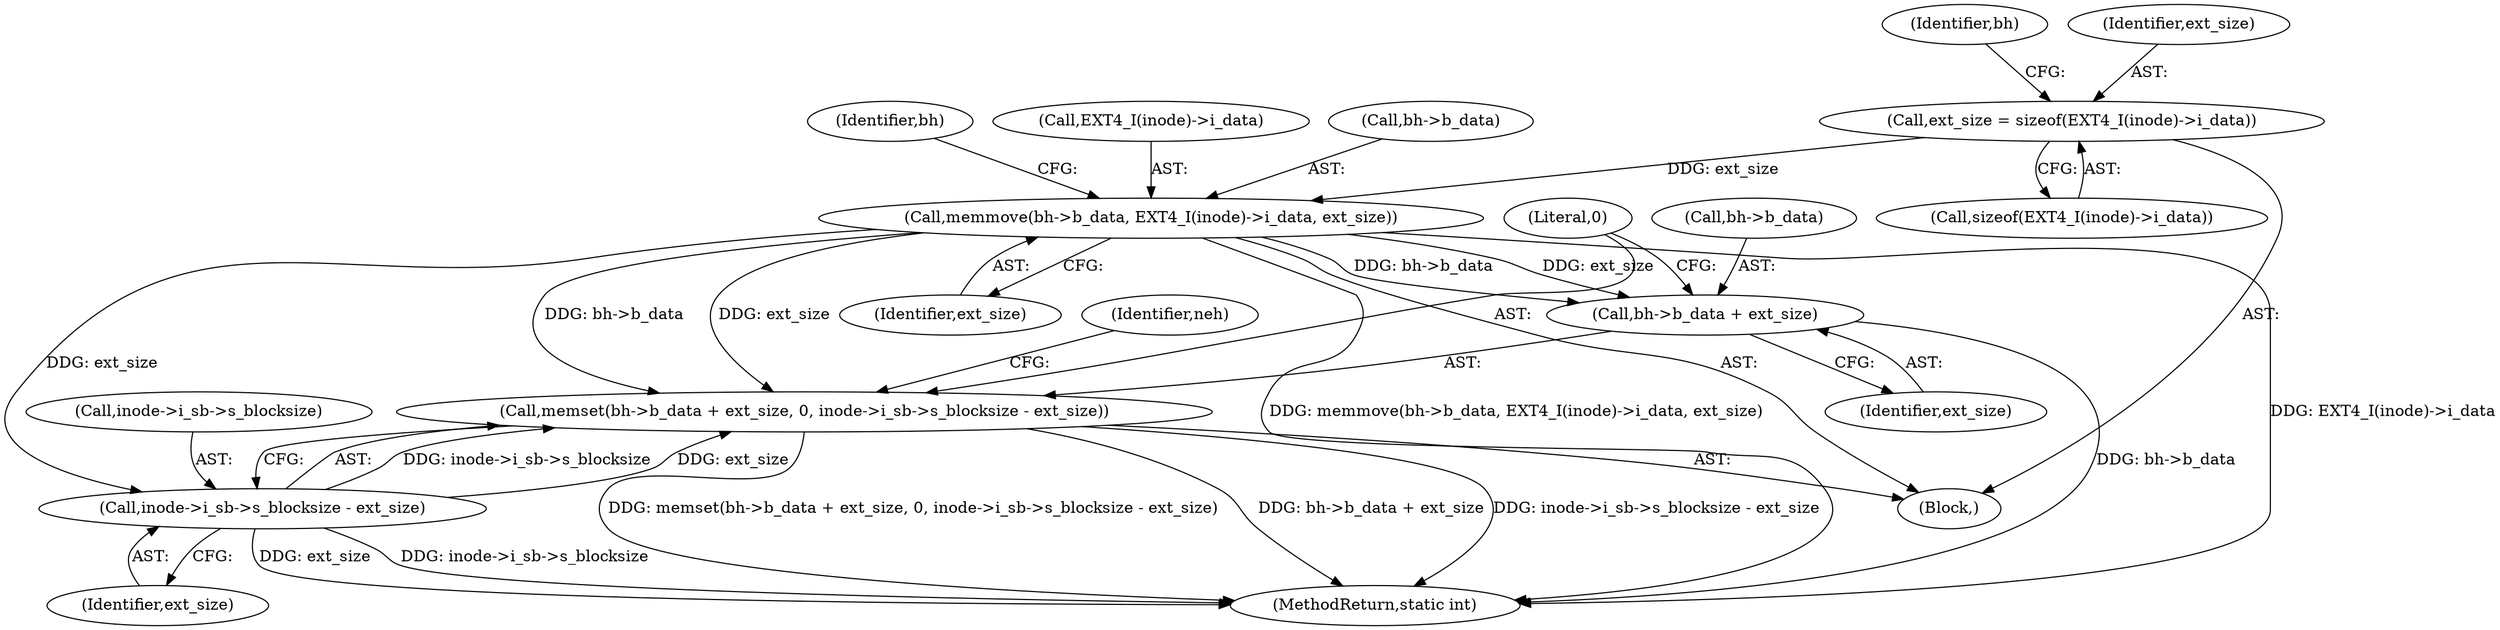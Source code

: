 digraph "0_linux_592acbf16821288ecdc4192c47e3774a4c48bb64@API" {
"1000209" [label="(Call,ext_size = sizeof(EXT4_I(inode)->i_data))"];
"1000216" [label="(Call,memmove(bh->b_data, EXT4_I(inode)->i_data, ext_size))"];
"1000225" [label="(Call,memset(bh->b_data + ext_size, 0, inode->i_sb->s_blocksize - ext_size))"];
"1000226" [label="(Call,bh->b_data + ext_size)"];
"1000232" [label="(Call,inode->i_sb->s_blocksize - ext_size)"];
"1000224" [label="(Identifier,ext_size)"];
"1000111" [label="(Block,)"];
"1000209" [label="(Call,ext_size = sizeof(EXT4_I(inode)->i_data))"];
"1000232" [label="(Call,inode->i_sb->s_blocksize - ext_size)"];
"1000231" [label="(Literal,0)"];
"1000218" [label="(Identifier,bh)"];
"1000233" [label="(Call,inode->i_sb->s_blocksize)"];
"1000228" [label="(Identifier,bh)"];
"1000354" [label="(MethodReturn,static int)"];
"1000240" [label="(Identifier,neh)"];
"1000211" [label="(Call,sizeof(EXT4_I(inode)->i_data))"];
"1000230" [label="(Identifier,ext_size)"];
"1000227" [label="(Call,bh->b_data)"];
"1000210" [label="(Identifier,ext_size)"];
"1000216" [label="(Call,memmove(bh->b_data, EXT4_I(inode)->i_data, ext_size))"];
"1000225" [label="(Call,memset(bh->b_data + ext_size, 0, inode->i_sb->s_blocksize - ext_size))"];
"1000220" [label="(Call,EXT4_I(inode)->i_data)"];
"1000238" [label="(Identifier,ext_size)"];
"1000226" [label="(Call,bh->b_data + ext_size)"];
"1000217" [label="(Call,bh->b_data)"];
"1000209" -> "1000111"  [label="AST: "];
"1000209" -> "1000211"  [label="CFG: "];
"1000210" -> "1000209"  [label="AST: "];
"1000211" -> "1000209"  [label="AST: "];
"1000218" -> "1000209"  [label="CFG: "];
"1000209" -> "1000216"  [label="DDG: ext_size"];
"1000216" -> "1000111"  [label="AST: "];
"1000216" -> "1000224"  [label="CFG: "];
"1000217" -> "1000216"  [label="AST: "];
"1000220" -> "1000216"  [label="AST: "];
"1000224" -> "1000216"  [label="AST: "];
"1000228" -> "1000216"  [label="CFG: "];
"1000216" -> "1000354"  [label="DDG: memmove(bh->b_data, EXT4_I(inode)->i_data, ext_size)"];
"1000216" -> "1000354"  [label="DDG: EXT4_I(inode)->i_data"];
"1000216" -> "1000225"  [label="DDG: bh->b_data"];
"1000216" -> "1000225"  [label="DDG: ext_size"];
"1000216" -> "1000226"  [label="DDG: bh->b_data"];
"1000216" -> "1000226"  [label="DDG: ext_size"];
"1000216" -> "1000232"  [label="DDG: ext_size"];
"1000225" -> "1000111"  [label="AST: "];
"1000225" -> "1000232"  [label="CFG: "];
"1000226" -> "1000225"  [label="AST: "];
"1000231" -> "1000225"  [label="AST: "];
"1000232" -> "1000225"  [label="AST: "];
"1000240" -> "1000225"  [label="CFG: "];
"1000225" -> "1000354"  [label="DDG: memset(bh->b_data + ext_size, 0, inode->i_sb->s_blocksize - ext_size)"];
"1000225" -> "1000354"  [label="DDG: bh->b_data + ext_size"];
"1000225" -> "1000354"  [label="DDG: inode->i_sb->s_blocksize - ext_size"];
"1000232" -> "1000225"  [label="DDG: inode->i_sb->s_blocksize"];
"1000232" -> "1000225"  [label="DDG: ext_size"];
"1000226" -> "1000230"  [label="CFG: "];
"1000227" -> "1000226"  [label="AST: "];
"1000230" -> "1000226"  [label="AST: "];
"1000231" -> "1000226"  [label="CFG: "];
"1000226" -> "1000354"  [label="DDG: bh->b_data"];
"1000232" -> "1000238"  [label="CFG: "];
"1000233" -> "1000232"  [label="AST: "];
"1000238" -> "1000232"  [label="AST: "];
"1000232" -> "1000354"  [label="DDG: inode->i_sb->s_blocksize"];
"1000232" -> "1000354"  [label="DDG: ext_size"];
}

